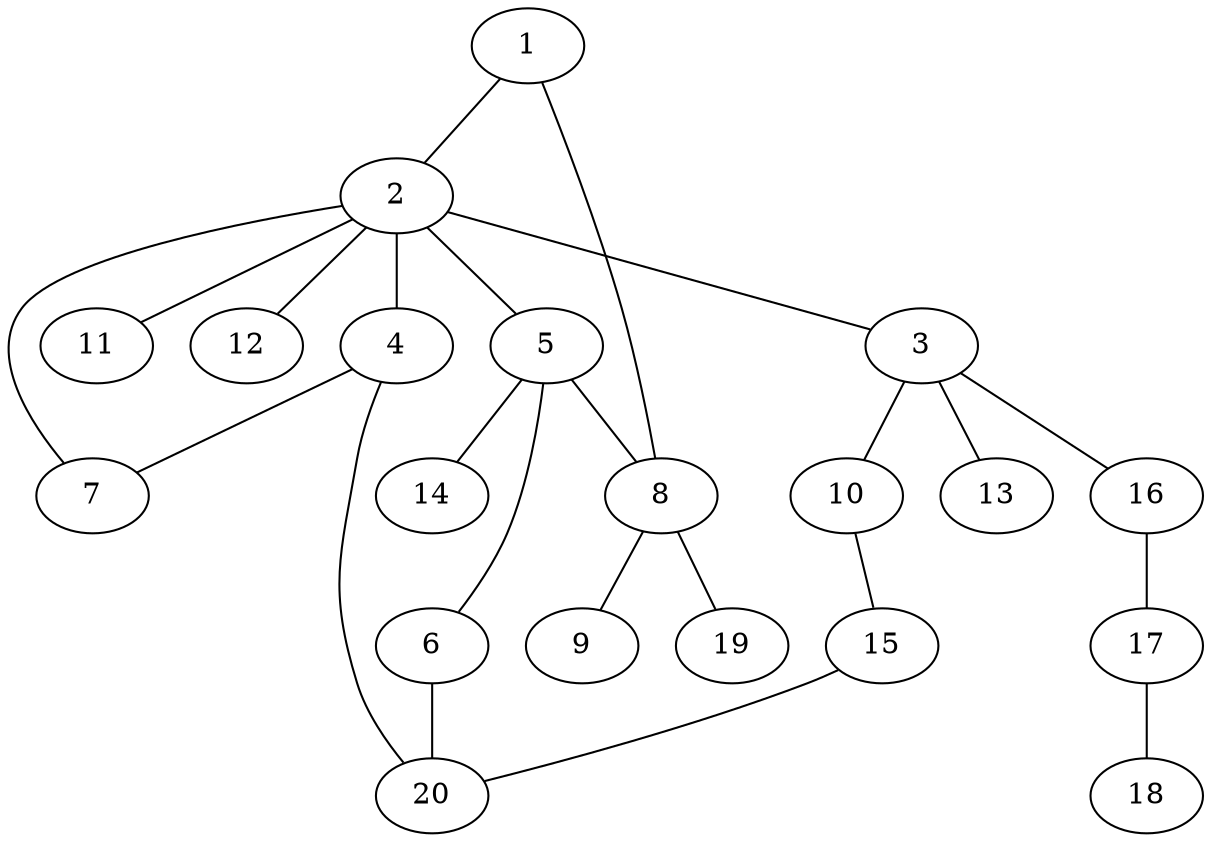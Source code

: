 graph graphname {1--2
1--8
2--3
2--4
2--5
2--7
2--11
2--12
3--10
3--13
3--16
4--7
4--20
5--6
5--8
5--14
6--20
8--9
8--19
10--15
15--20
16--17
17--18
}